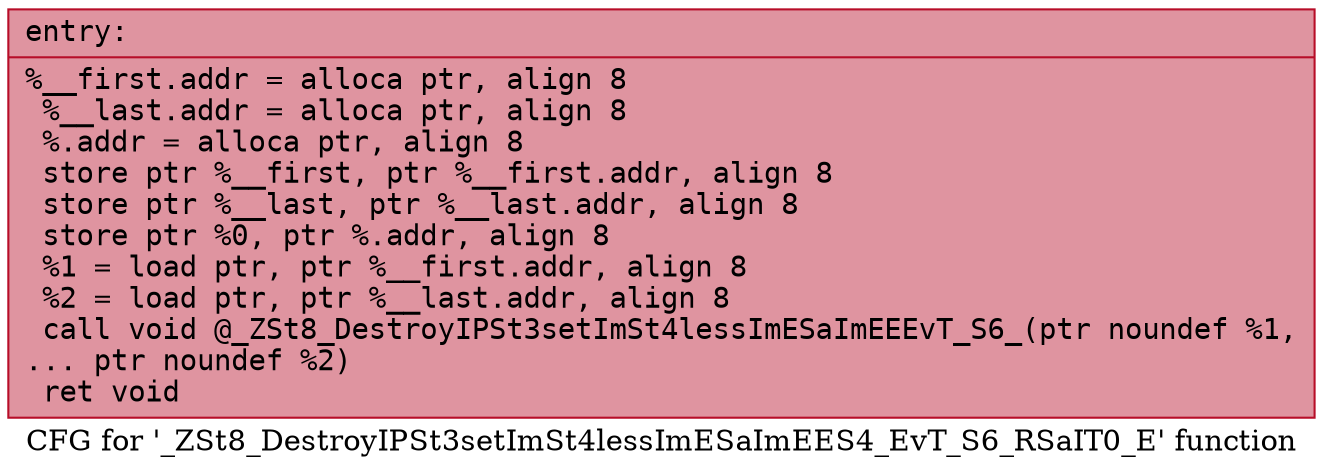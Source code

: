 digraph "CFG for '_ZSt8_DestroyIPSt3setImSt4lessImESaImEES4_EvT_S6_RSaIT0_E' function" {
	label="CFG for '_ZSt8_DestroyIPSt3setImSt4lessImESaImEES4_EvT_S6_RSaIT0_E' function";

	Node0x560dca177020 [shape=record,color="#b70d28ff", style=filled, fillcolor="#b70d2870" fontname="Courier",label="{entry:\l|  %__first.addr = alloca ptr, align 8\l  %__last.addr = alloca ptr, align 8\l  %.addr = alloca ptr, align 8\l  store ptr %__first, ptr %__first.addr, align 8\l  store ptr %__last, ptr %__last.addr, align 8\l  store ptr %0, ptr %.addr, align 8\l  %1 = load ptr, ptr %__first.addr, align 8\l  %2 = load ptr, ptr %__last.addr, align 8\l  call void @_ZSt8_DestroyIPSt3setImSt4lessImESaImEEEvT_S6_(ptr noundef %1,\l... ptr noundef %2)\l  ret void\l}"];
}
